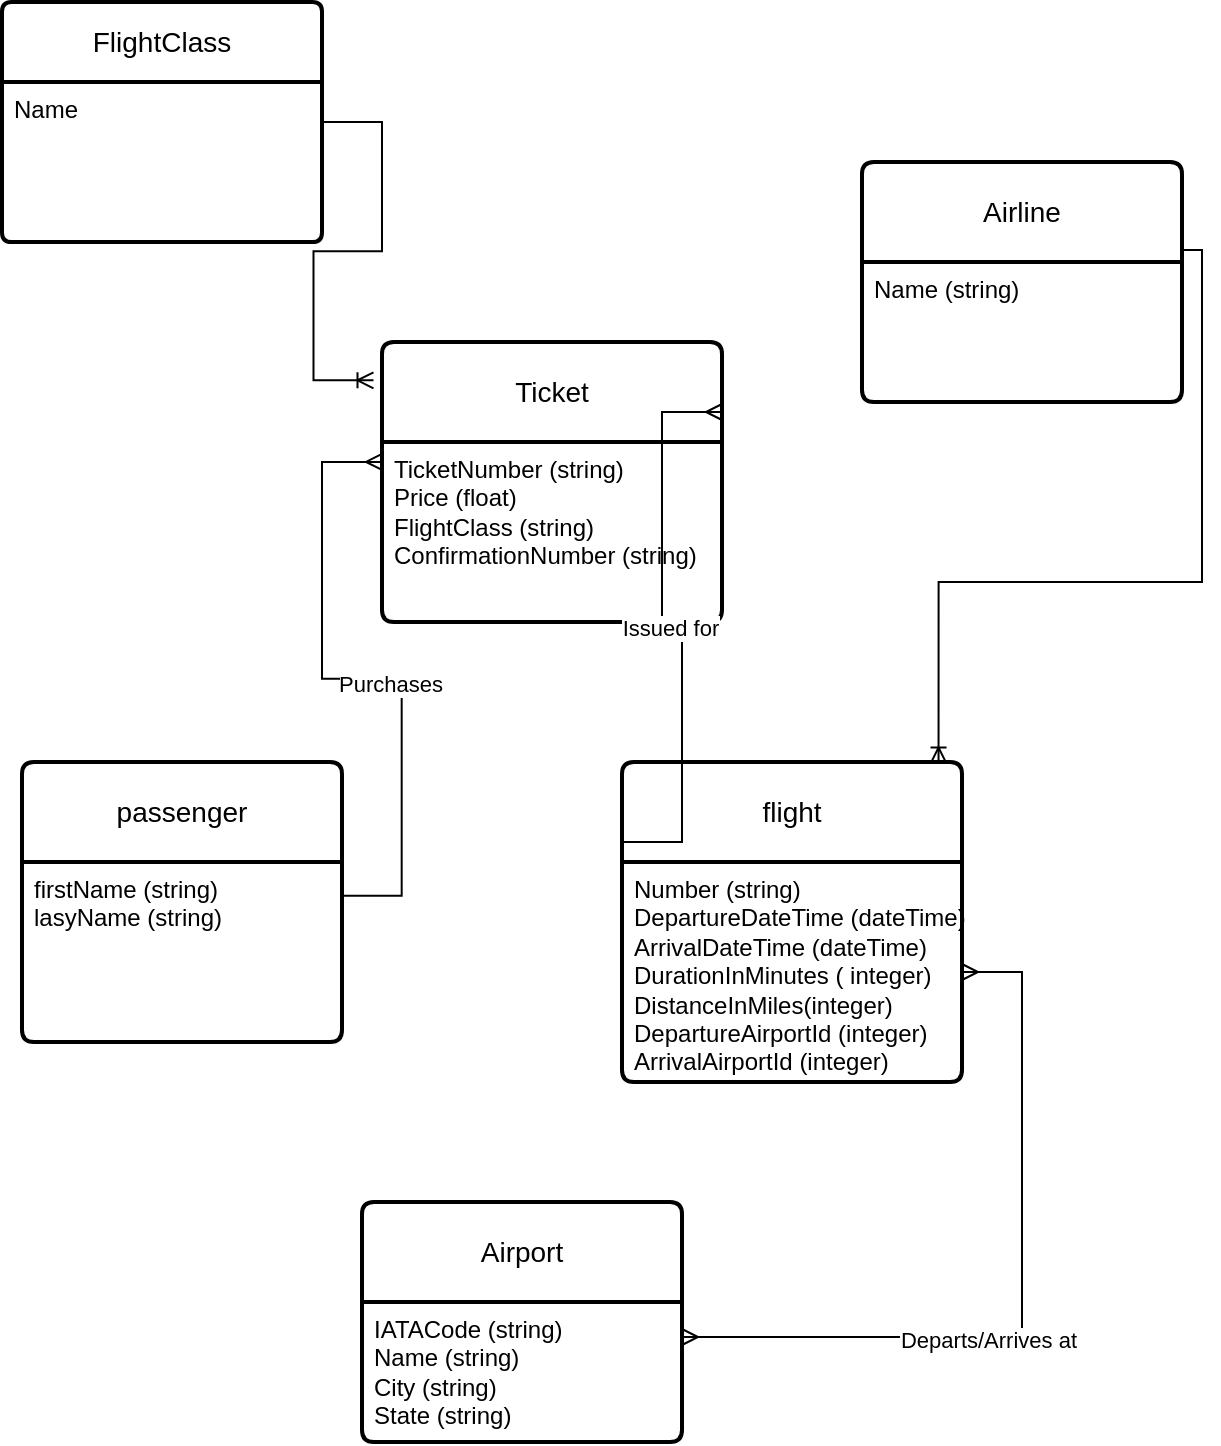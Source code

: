 <mxfile version="21.3.8" type="github">
  <diagram name="Page-1" id="kTs1BXnxle4srhBuTnBa">
    <mxGraphModel dx="1371" dy="1631" grid="1" gridSize="10" guides="1" tooltips="1" connect="1" arrows="1" fold="1" page="1" pageScale="1" pageWidth="850" pageHeight="1100" math="0" shadow="0">
      <root>
        <mxCell id="0" />
        <mxCell id="1" parent="0" />
        <mxCell id="b4NQY05Y5RJPFfe3UuMa-1" value="passenger" style="swimlane;childLayout=stackLayout;horizontal=1;startSize=50;horizontalStack=0;rounded=1;fontSize=14;fontStyle=0;strokeWidth=2;resizeParent=0;resizeLast=1;shadow=0;dashed=0;align=center;arcSize=4;whiteSpace=wrap;html=1;" parent="1" vertex="1">
          <mxGeometry x="-130" y="60" width="160" height="140" as="geometry" />
        </mxCell>
        <mxCell id="b4NQY05Y5RJPFfe3UuMa-2" value="firstName (string)&lt;br&gt;lasyName (string)" style="align=left;strokeColor=none;fillColor=none;spacingLeft=4;fontSize=12;verticalAlign=top;resizable=0;rotatable=0;part=1;html=1;" parent="b4NQY05Y5RJPFfe3UuMa-1" vertex="1">
          <mxGeometry y="50" width="160" height="90" as="geometry" />
        </mxCell>
        <mxCell id="b4NQY05Y5RJPFfe3UuMa-3" value="flight" style="swimlane;childLayout=stackLayout;horizontal=1;startSize=50;horizontalStack=0;rounded=1;fontSize=14;fontStyle=0;strokeWidth=2;resizeParent=0;resizeLast=1;shadow=0;dashed=0;align=center;arcSize=4;whiteSpace=wrap;html=1;" parent="1" vertex="1">
          <mxGeometry x="170" y="60" width="170" height="160" as="geometry" />
        </mxCell>
        <mxCell id="b4NQY05Y5RJPFfe3UuMa-4" value="Number (string)&lt;br&gt;DepartureDateTime (dateTime)&lt;br&gt;ArrivalDateTime (dateTime)&lt;br&gt;DurationInMinutes ( integer)&lt;br&gt;DistanceInMiles(integer)&lt;br&gt;DepartureAirportId (integer)&lt;br&gt;ArrivalAirportId (integer)" style="align=left;strokeColor=none;fillColor=none;spacingLeft=4;fontSize=12;verticalAlign=top;resizable=0;rotatable=0;part=1;html=1;" parent="b4NQY05Y5RJPFfe3UuMa-3" vertex="1">
          <mxGeometry y="50" width="170" height="110" as="geometry" />
        </mxCell>
        <mxCell id="b4NQY05Y5RJPFfe3UuMa-10" value="Airport" style="swimlane;childLayout=stackLayout;horizontal=1;startSize=50;horizontalStack=0;rounded=1;fontSize=14;fontStyle=0;strokeWidth=2;resizeParent=0;resizeLast=1;shadow=0;dashed=0;align=center;arcSize=4;whiteSpace=wrap;html=1;" parent="1" vertex="1">
          <mxGeometry x="40" y="280" width="160" height="120" as="geometry" />
        </mxCell>
        <mxCell id="b4NQY05Y5RJPFfe3UuMa-11" value="IATACode (string)&lt;br&gt;Name (string)&lt;br&gt;City (string)&lt;br&gt;State (string)" style="align=left;strokeColor=none;fillColor=none;spacingLeft=4;fontSize=12;verticalAlign=top;resizable=0;rotatable=0;part=1;html=1;" parent="b4NQY05Y5RJPFfe3UuMa-10" vertex="1">
          <mxGeometry y="50" width="160" height="70" as="geometry" />
        </mxCell>
        <mxCell id="b4NQY05Y5RJPFfe3UuMa-12" value="" style="edgeStyle=entityRelationEdgeStyle;fontSize=12;html=1;endArrow=ERmany;startArrow=ERmany;rounded=0;exitX=1;exitY=0.25;exitDx=0;exitDy=0;" parent="1" source="b4NQY05Y5RJPFfe3UuMa-11" target="b4NQY05Y5RJPFfe3UuMa-4" edge="1">
          <mxGeometry width="100" height="100" relative="1" as="geometry">
            <mxPoint x="220" y="380" as="sourcePoint" />
            <mxPoint x="320" y="280" as="targetPoint" />
          </mxGeometry>
        </mxCell>
        <mxCell id="b4NQY05Y5RJPFfe3UuMa-13" value="Departs/Arrives at" style="edgeLabel;html=1;align=center;verticalAlign=middle;resizable=0;points=[];" parent="b4NQY05Y5RJPFfe3UuMa-12" vertex="1" connectable="0">
          <mxGeometry x="-0.201" y="-1" relative="1" as="geometry">
            <mxPoint as="offset" />
          </mxGeometry>
        </mxCell>
        <mxCell id="b4NQY05Y5RJPFfe3UuMa-14" value="Ticket" style="swimlane;childLayout=stackLayout;horizontal=1;startSize=50;horizontalStack=0;rounded=1;fontSize=14;fontStyle=0;strokeWidth=2;resizeParent=0;resizeLast=1;shadow=0;dashed=0;align=center;arcSize=4;whiteSpace=wrap;html=1;" parent="1" vertex="1">
          <mxGeometry x="50" y="-150" width="170" height="140" as="geometry" />
        </mxCell>
        <mxCell id="b4NQY05Y5RJPFfe3UuMa-15" value="TicketNumber (string)&lt;br&gt;Price (float)&lt;br&gt;FlightClass (string)&lt;br&gt;ConfirmationNumber (string)" style="align=left;strokeColor=none;fillColor=none;spacingLeft=4;fontSize=12;verticalAlign=top;resizable=0;rotatable=0;part=1;html=1;" parent="b4NQY05Y5RJPFfe3UuMa-14" vertex="1">
          <mxGeometry y="50" width="170" height="90" as="geometry" />
        </mxCell>
        <mxCell id="b4NQY05Y5RJPFfe3UuMa-17" value="" style="edgeStyle=entityRelationEdgeStyle;fontSize=12;html=1;endArrow=ERmany;startArrow=baseDash;rounded=0;exitX=0.999;exitY=0.187;exitDx=0;exitDy=0;exitPerimeter=0;entryX=0;entryY=0.111;entryDx=0;entryDy=0;entryPerimeter=0;startFill=0;" parent="1" source="b4NQY05Y5RJPFfe3UuMa-2" target="b4NQY05Y5RJPFfe3UuMa-15" edge="1">
          <mxGeometry width="100" height="100" relative="1" as="geometry">
            <mxPoint x="50" y="210" as="sourcePoint" />
            <mxPoint x="150" y="110" as="targetPoint" />
          </mxGeometry>
        </mxCell>
        <mxCell id="b4NQY05Y5RJPFfe3UuMa-18" value="Purchases" style="edgeLabel;html=1;align=center;verticalAlign=middle;resizable=0;points=[];" parent="b4NQY05Y5RJPFfe3UuMa-17" vertex="1" connectable="0">
          <mxGeometry x="-0.083" y="2" relative="1" as="geometry">
            <mxPoint as="offset" />
          </mxGeometry>
        </mxCell>
        <mxCell id="b4NQY05Y5RJPFfe3UuMa-20" value="" style="edgeStyle=entityRelationEdgeStyle;fontSize=12;html=1;endArrow=baseDash;startArrow=ERmany;rounded=0;exitX=1;exitY=0.25;exitDx=0;exitDy=0;entryX=0;entryY=0.25;entryDx=0;entryDy=0;endFill=0;" parent="1" source="b4NQY05Y5RJPFfe3UuMa-14" target="b4NQY05Y5RJPFfe3UuMa-3" edge="1">
          <mxGeometry width="100" height="100" relative="1" as="geometry">
            <mxPoint x="370" y="-110" as="sourcePoint" />
            <mxPoint x="580" y="-90" as="targetPoint" />
          </mxGeometry>
        </mxCell>
        <mxCell id="b4NQY05Y5RJPFfe3UuMa-21" value="Issued for" style="edgeLabel;html=1;align=center;verticalAlign=middle;resizable=0;points=[];" parent="b4NQY05Y5RJPFfe3UuMa-20" vertex="1" connectable="0">
          <mxGeometry x="-0.008" relative="1" as="geometry">
            <mxPoint as="offset" />
          </mxGeometry>
        </mxCell>
        <mxCell id="b4NQY05Y5RJPFfe3UuMa-23" value="Airline" style="swimlane;childLayout=stackLayout;horizontal=1;startSize=50;horizontalStack=0;rounded=1;fontSize=14;fontStyle=0;strokeWidth=2;resizeParent=0;resizeLast=1;shadow=0;dashed=0;align=center;arcSize=4;whiteSpace=wrap;html=1;" parent="1" vertex="1">
          <mxGeometry x="290" y="-240" width="160" height="120" as="geometry" />
        </mxCell>
        <mxCell id="b4NQY05Y5RJPFfe3UuMa-24" value="Name (string)" style="align=left;strokeColor=none;fillColor=none;spacingLeft=4;fontSize=12;verticalAlign=top;resizable=0;rotatable=0;part=1;html=1;" parent="b4NQY05Y5RJPFfe3UuMa-23" vertex="1">
          <mxGeometry y="50" width="160" height="70" as="geometry" />
        </mxCell>
        <mxCell id="b4NQY05Y5RJPFfe3UuMa-25" value="" style="edgeStyle=orthogonalEdgeStyle;fontSize=12;html=1;endArrow=ERoneToMany;rounded=0;exitX=0.996;exitY=0.367;exitDx=0;exitDy=0;exitPerimeter=0;entryX=0.931;entryY=0.005;entryDx=0;entryDy=0;entryPerimeter=0;elbow=vertical;" parent="1" source="b4NQY05Y5RJPFfe3UuMa-23" target="b4NQY05Y5RJPFfe3UuMa-3" edge="1">
          <mxGeometry width="100" height="100" relative="1" as="geometry">
            <mxPoint x="640" y="-70" as="sourcePoint" />
            <mxPoint x="680" y="70" as="targetPoint" />
          </mxGeometry>
        </mxCell>
        <mxCell id="ynqizoqzJBHflSyzHw56-1" value="FlightClass" style="swimlane;childLayout=stackLayout;horizontal=1;startSize=40;horizontalStack=0;rounded=1;fontSize=14;fontStyle=0;strokeWidth=2;resizeParent=0;resizeLast=1;shadow=0;dashed=0;align=center;arcSize=4;whiteSpace=wrap;html=1;" vertex="1" parent="1">
          <mxGeometry x="-140" y="-320" width="160" height="120" as="geometry" />
        </mxCell>
        <mxCell id="ynqizoqzJBHflSyzHw56-2" value="Name&amp;nbsp;" style="align=left;strokeColor=none;fillColor=none;spacingLeft=4;fontSize=12;verticalAlign=top;resizable=0;rotatable=0;part=1;html=1;" vertex="1" parent="ynqizoqzJBHflSyzHw56-1">
          <mxGeometry y="40" width="160" height="80" as="geometry" />
        </mxCell>
        <mxCell id="ynqizoqzJBHflSyzHw56-3" value="" style="edgeStyle=entityRelationEdgeStyle;fontSize=12;html=1;endArrow=ERoneToMany;rounded=0;exitX=1;exitY=0.25;exitDx=0;exitDy=0;entryX=-0.025;entryY=0.137;entryDx=0;entryDy=0;entryPerimeter=0;" edge="1" parent="1" source="ynqizoqzJBHflSyzHw56-2" target="b4NQY05Y5RJPFfe3UuMa-14">
          <mxGeometry width="100" height="100" relative="1" as="geometry">
            <mxPoint x="170" y="-180" as="sourcePoint" />
            <mxPoint x="270" y="-280" as="targetPoint" />
          </mxGeometry>
        </mxCell>
      </root>
    </mxGraphModel>
  </diagram>
</mxfile>
